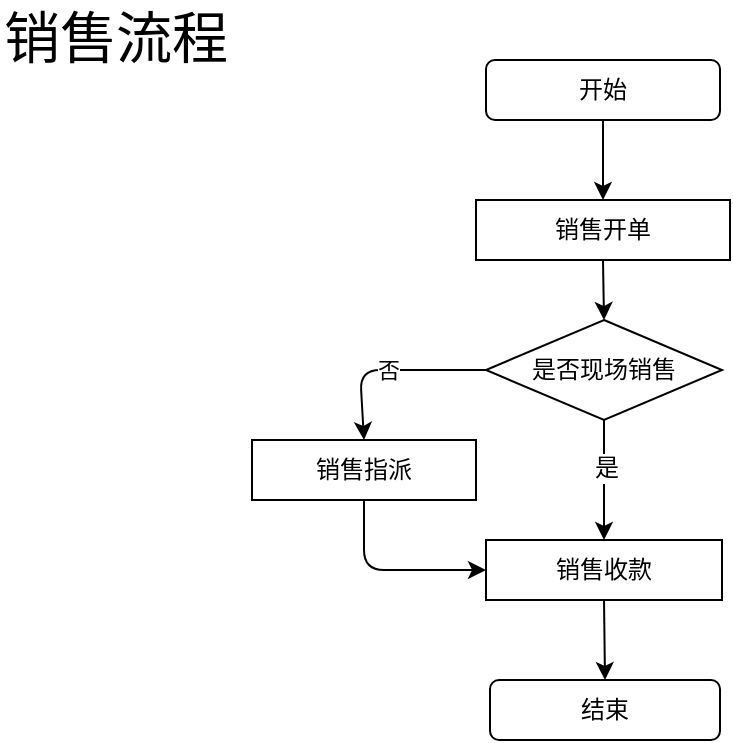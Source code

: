 <mxfile version="12.1.1" type="github" pages="1"><diagram id="L27G56fQJcPpoERHOgS4" name="Page-1"><mxGraphModel dx="932" dy="577" grid="1" gridSize="10" guides="1" tooltips="1" connect="1" arrows="1" fold="1" page="1" pageScale="1" pageWidth="827" pageHeight="1169" math="0" shadow="0"><root><mxCell id="0"/><mxCell id="1" parent="0"/><mxCell id="VYOAz401fdfySig2bxT1-1" value="开始" style="rounded=1;whiteSpace=wrap;html=1;" vertex="1" parent="1"><mxGeometry x="293" y="70" width="117" height="30" as="geometry"/></mxCell><mxCell id="VYOAz401fdfySig2bxT1-2" value="&lt;font style=&quot;font-size: 28px&quot;&gt;销售流程&lt;/font&gt;" style="text;html=1;resizable=0;points=[];autosize=1;align=left;verticalAlign=top;spacingTop=-4;" vertex="1" parent="1"><mxGeometry x="50" y="40" width="130" height="20" as="geometry"/></mxCell><mxCell id="VYOAz401fdfySig2bxT1-4" value="销售开单" style="rounded=0;whiteSpace=wrap;html=1;" vertex="1" parent="1"><mxGeometry x="288" y="140" width="127" height="30" as="geometry"/></mxCell><mxCell id="VYOAz401fdfySig2bxT1-5" value="" style="endArrow=classic;html=1;exitX=0.5;exitY=1;exitDx=0;exitDy=0;" edge="1" parent="1" source="VYOAz401fdfySig2bxT1-1" target="VYOAz401fdfySig2bxT1-4"><mxGeometry width="50" height="50" relative="1" as="geometry"><mxPoint x="470" y="140" as="sourcePoint"/><mxPoint x="520" y="90" as="targetPoint"/></mxGeometry></mxCell><mxCell id="VYOAz401fdfySig2bxT1-7" value="" style="endArrow=classic;html=1;exitX=0.5;exitY=1;exitDx=0;exitDy=0;entryX=0.5;entryY=0;entryDx=0;entryDy=0;" edge="1" parent="1" source="VYOAz401fdfySig2bxT1-4" target="VYOAz401fdfySig2bxT1-8"><mxGeometry width="50" height="50" relative="1" as="geometry"><mxPoint x="50" y="300" as="sourcePoint"/><mxPoint x="350.5" y="200" as="targetPoint"/></mxGeometry></mxCell><mxCell id="VYOAz401fdfySig2bxT1-8" value="是否现场销售" style="rhombus;whiteSpace=wrap;html=1;" vertex="1" parent="1"><mxGeometry x="293" y="200" width="118" height="50" as="geometry"/></mxCell><mxCell id="VYOAz401fdfySig2bxT1-10" value="否" style="endArrow=classic;html=1;exitX=0;exitY=0.5;exitDx=0;exitDy=0;entryX=0.5;entryY=0;entryDx=0;entryDy=0;" edge="1" parent="1" source="VYOAz401fdfySig2bxT1-8" target="VYOAz401fdfySig2bxT1-11"><mxGeometry width="50" height="50" relative="1" as="geometry"><mxPoint x="50" y="320" as="sourcePoint"/><mxPoint x="230" y="260" as="targetPoint"/><Array as="points"><mxPoint x="230" y="225"/></Array></mxGeometry></mxCell><mxCell id="VYOAz401fdfySig2bxT1-11" value="销售指派" style="rounded=0;whiteSpace=wrap;html=1;" vertex="1" parent="1"><mxGeometry x="176" y="260" width="112" height="30" as="geometry"/></mxCell><mxCell id="VYOAz401fdfySig2bxT1-12" value="销售收款" style="rounded=0;whiteSpace=wrap;html=1;" vertex="1" parent="1"><mxGeometry x="293" y="310" width="118" height="30" as="geometry"/></mxCell><mxCell id="VYOAz401fdfySig2bxT1-13" value="" style="endArrow=classic;html=1;exitX=0.5;exitY=1;exitDx=0;exitDy=0;entryX=0.5;entryY=0;entryDx=0;entryDy=0;" edge="1" parent="1" source="VYOAz401fdfySig2bxT1-8" target="VYOAz401fdfySig2bxT1-12"><mxGeometry width="50" height="50" relative="1" as="geometry"><mxPoint x="460" y="300" as="sourcePoint"/><mxPoint x="510" y="250" as="targetPoint"/></mxGeometry></mxCell><mxCell id="VYOAz401fdfySig2bxT1-15" value="是" style="text;html=1;resizable=0;points=[];align=center;verticalAlign=middle;labelBackgroundColor=#ffffff;" vertex="1" connectable="0" parent="VYOAz401fdfySig2bxT1-13"><mxGeometry x="-0.223" y="1" relative="1" as="geometry"><mxPoint as="offset"/></mxGeometry></mxCell><mxCell id="VYOAz401fdfySig2bxT1-14" value="" style="endArrow=classic;html=1;exitX=0.5;exitY=1;exitDx=0;exitDy=0;entryX=0;entryY=0.5;entryDx=0;entryDy=0;" edge="1" parent="1" source="VYOAz401fdfySig2bxT1-11" target="VYOAz401fdfySig2bxT1-12"><mxGeometry width="50" height="50" relative="1" as="geometry"><mxPoint x="190" y="400" as="sourcePoint"/><mxPoint x="240" y="350" as="targetPoint"/><Array as="points"><mxPoint x="232" y="325"/></Array></mxGeometry></mxCell><mxCell id="VYOAz401fdfySig2bxT1-16" value="结束" style="rounded=1;whiteSpace=wrap;html=1;" vertex="1" parent="1"><mxGeometry x="295" y="380" width="115" height="30" as="geometry"/></mxCell><mxCell id="VYOAz401fdfySig2bxT1-17" value="" style="endArrow=classic;html=1;exitX=0.5;exitY=1;exitDx=0;exitDy=0;entryX=0.5;entryY=0;entryDx=0;entryDy=0;" edge="1" parent="1" source="VYOAz401fdfySig2bxT1-12" target="VYOAz401fdfySig2bxT1-16"><mxGeometry width="50" height="50" relative="1" as="geometry"><mxPoint x="500" y="370" as="sourcePoint"/><mxPoint x="550" y="320" as="targetPoint"/></mxGeometry></mxCell></root></mxGraphModel></diagram></mxfile>